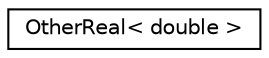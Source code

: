 digraph "Graphical Class Hierarchy"
{
  edge [fontname="Helvetica",fontsize="10",labelfontname="Helvetica",labelfontsize="10"];
  node [fontname="Helvetica",fontsize="10",shape=record];
  rankdir="LR";
  Node0 [label="OtherReal\< double \>",height=0.2,width=0.4,color="black", fillcolor="white", style="filled",URL="$classkaldi_1_1OtherReal_3_01double_01_4.html",tooltip="A specialized class for switching from double to float. "];
}
